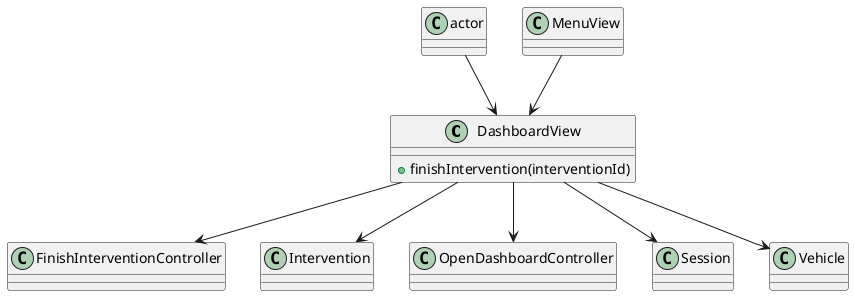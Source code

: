 @startuml
	class DashboardView {
	+finishIntervention(interventionId)
	}

	DashboardView --> FinishInterventionController
	DashboardView --> Intervention
	DashboardView --> OpenDashboardController
	actor --> DashboardView
	DashboardView --> Session
	DashboardView --> Vehicle
	MenuView --> DashboardView
@enduml